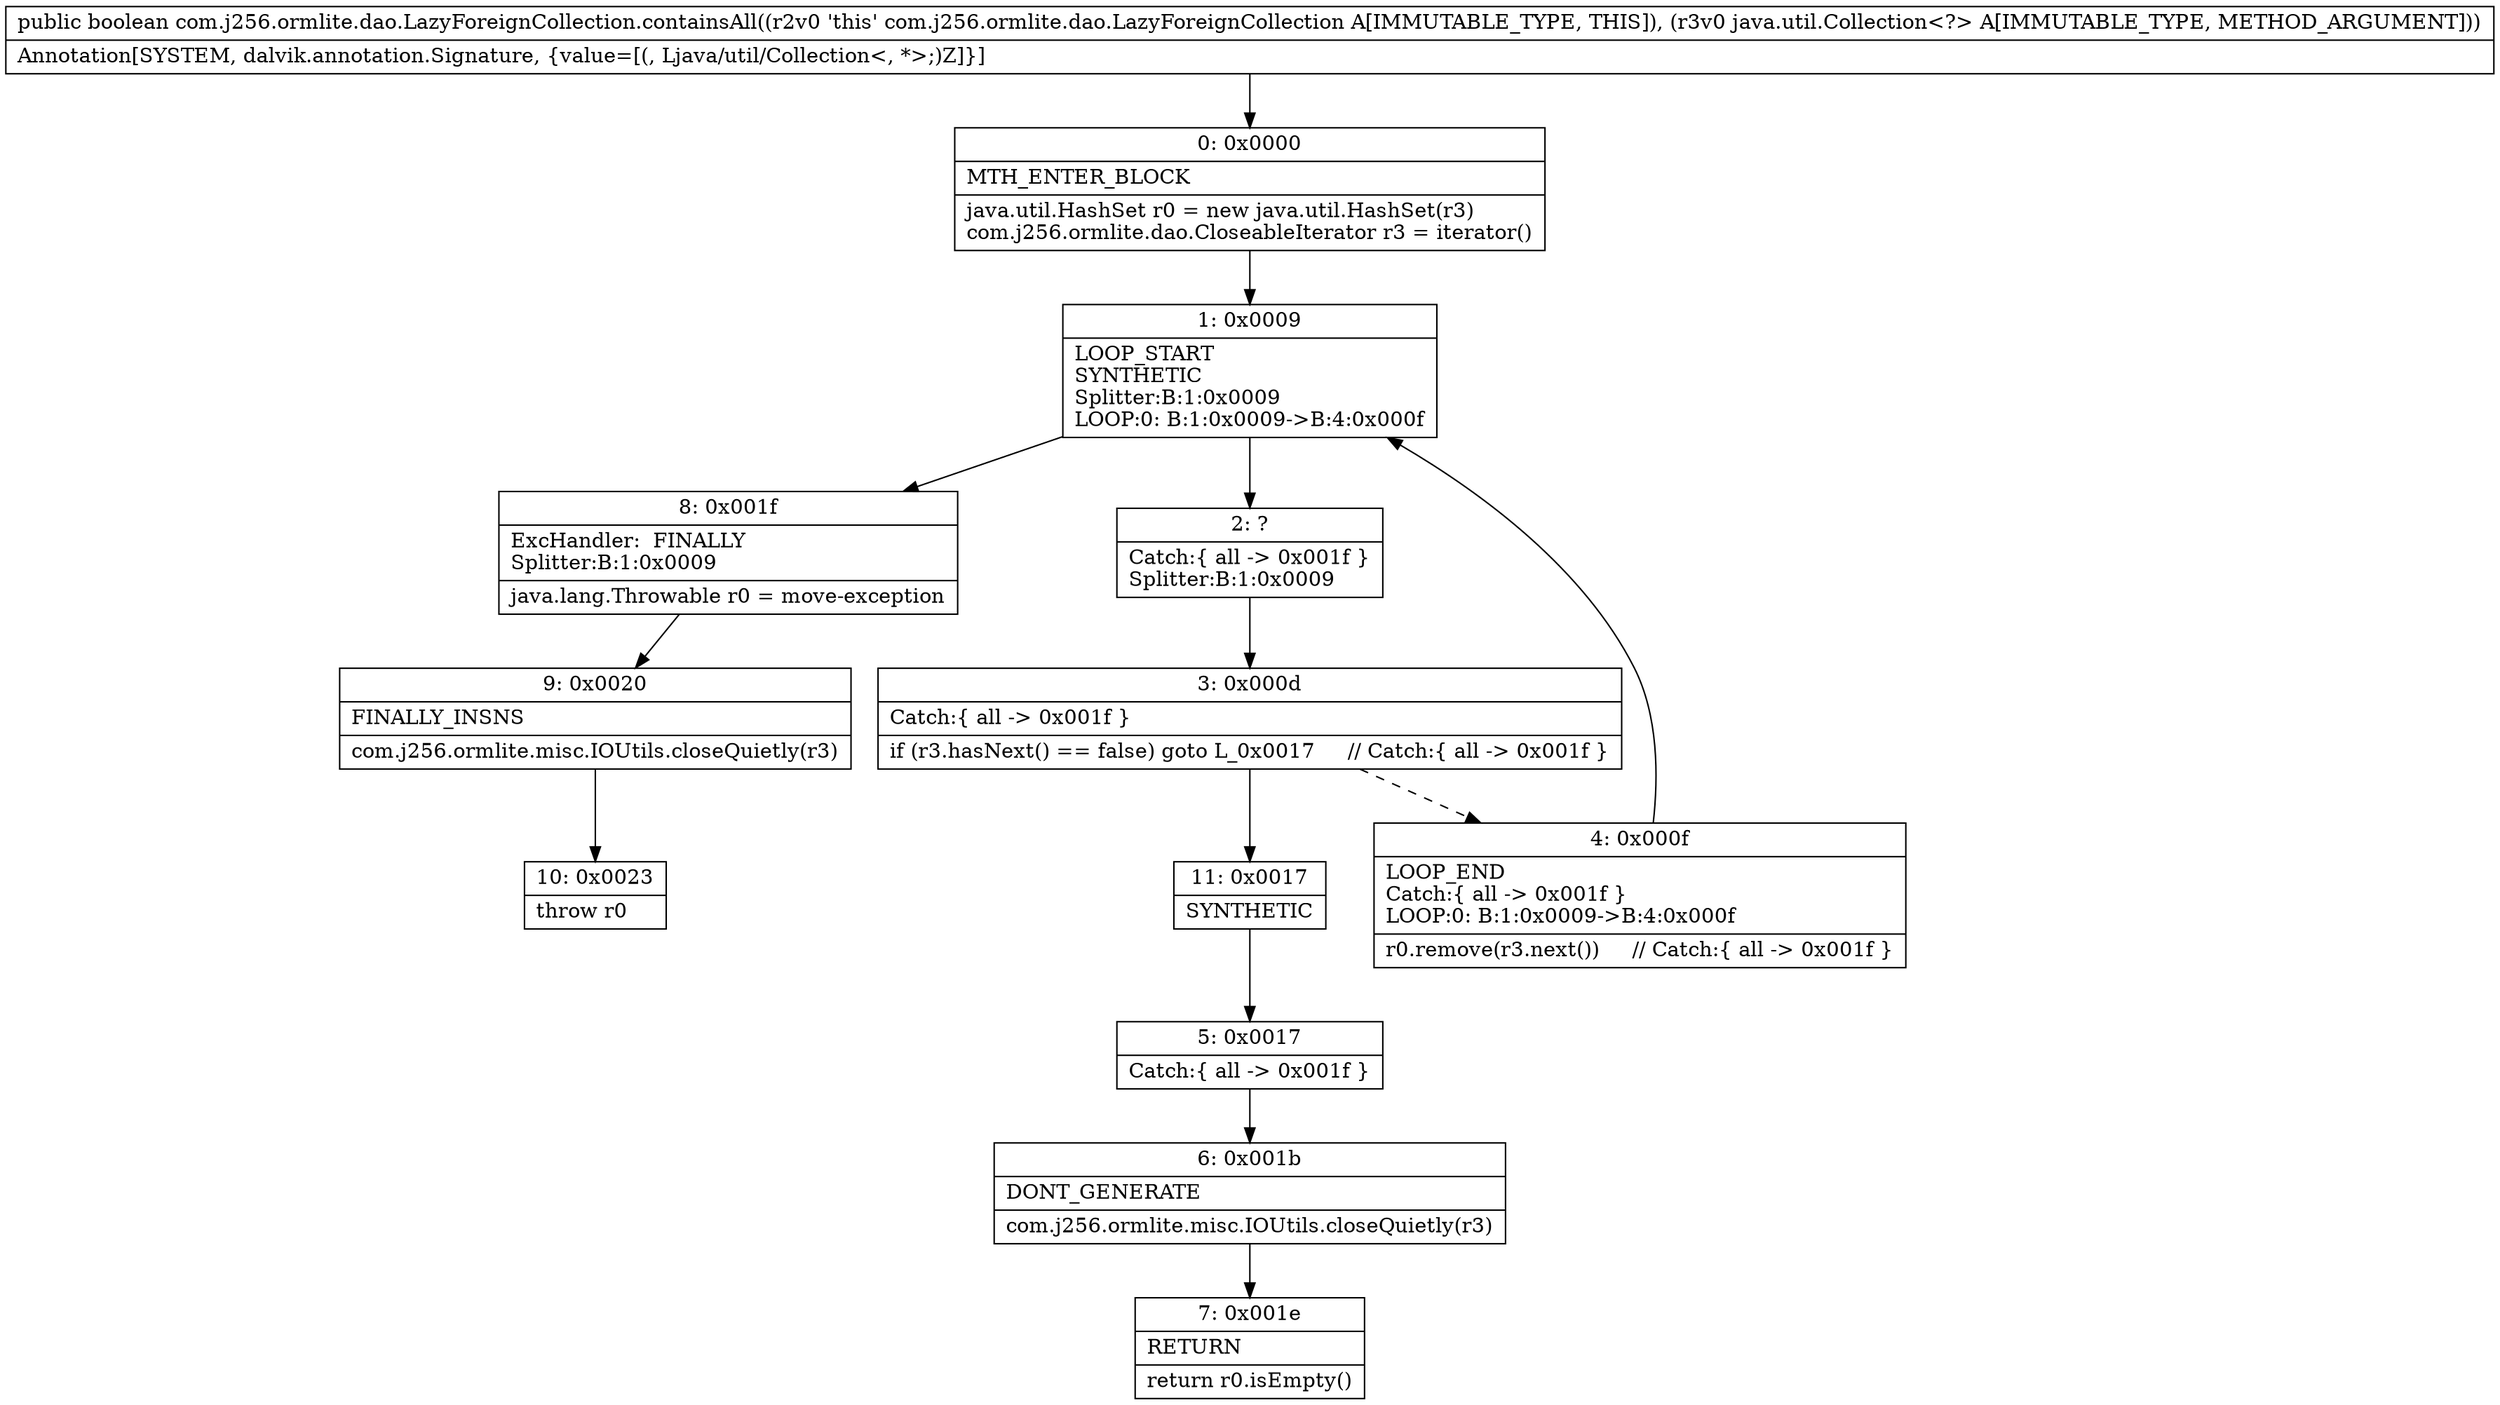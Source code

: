 digraph "CFG forcom.j256.ormlite.dao.LazyForeignCollection.containsAll(Ljava\/util\/Collection;)Z" {
Node_0 [shape=record,label="{0\:\ 0x0000|MTH_ENTER_BLOCK\l|java.util.HashSet r0 = new java.util.HashSet(r3)\lcom.j256.ormlite.dao.CloseableIterator r3 = iterator()\l}"];
Node_1 [shape=record,label="{1\:\ 0x0009|LOOP_START\lSYNTHETIC\lSplitter:B:1:0x0009\lLOOP:0: B:1:0x0009\-\>B:4:0x000f\l}"];
Node_2 [shape=record,label="{2\:\ ?|Catch:\{ all \-\> 0x001f \}\lSplitter:B:1:0x0009\l}"];
Node_3 [shape=record,label="{3\:\ 0x000d|Catch:\{ all \-\> 0x001f \}\l|if (r3.hasNext() == false) goto L_0x0017     \/\/ Catch:\{ all \-\> 0x001f \}\l}"];
Node_4 [shape=record,label="{4\:\ 0x000f|LOOP_END\lCatch:\{ all \-\> 0x001f \}\lLOOP:0: B:1:0x0009\-\>B:4:0x000f\l|r0.remove(r3.next())     \/\/ Catch:\{ all \-\> 0x001f \}\l}"];
Node_5 [shape=record,label="{5\:\ 0x0017|Catch:\{ all \-\> 0x001f \}\l}"];
Node_6 [shape=record,label="{6\:\ 0x001b|DONT_GENERATE\l|com.j256.ormlite.misc.IOUtils.closeQuietly(r3)\l}"];
Node_7 [shape=record,label="{7\:\ 0x001e|RETURN\l|return r0.isEmpty()\l}"];
Node_8 [shape=record,label="{8\:\ 0x001f|ExcHandler:  FINALLY\lSplitter:B:1:0x0009\l|java.lang.Throwable r0 = move\-exception\l}"];
Node_9 [shape=record,label="{9\:\ 0x0020|FINALLY_INSNS\l|com.j256.ormlite.misc.IOUtils.closeQuietly(r3)\l}"];
Node_10 [shape=record,label="{10\:\ 0x0023|throw r0\l}"];
Node_11 [shape=record,label="{11\:\ 0x0017|SYNTHETIC\l}"];
MethodNode[shape=record,label="{public boolean com.j256.ormlite.dao.LazyForeignCollection.containsAll((r2v0 'this' com.j256.ormlite.dao.LazyForeignCollection A[IMMUTABLE_TYPE, THIS]), (r3v0 java.util.Collection\<?\> A[IMMUTABLE_TYPE, METHOD_ARGUMENT]))  | Annotation[SYSTEM, dalvik.annotation.Signature, \{value=[(, Ljava\/util\/Collection\<, *\>;)Z]\}]\l}"];
MethodNode -> Node_0;
Node_0 -> Node_1;
Node_1 -> Node_2;
Node_1 -> Node_8;
Node_2 -> Node_3;
Node_3 -> Node_4[style=dashed];
Node_3 -> Node_11;
Node_4 -> Node_1;
Node_5 -> Node_6;
Node_6 -> Node_7;
Node_8 -> Node_9;
Node_9 -> Node_10;
Node_11 -> Node_5;
}

